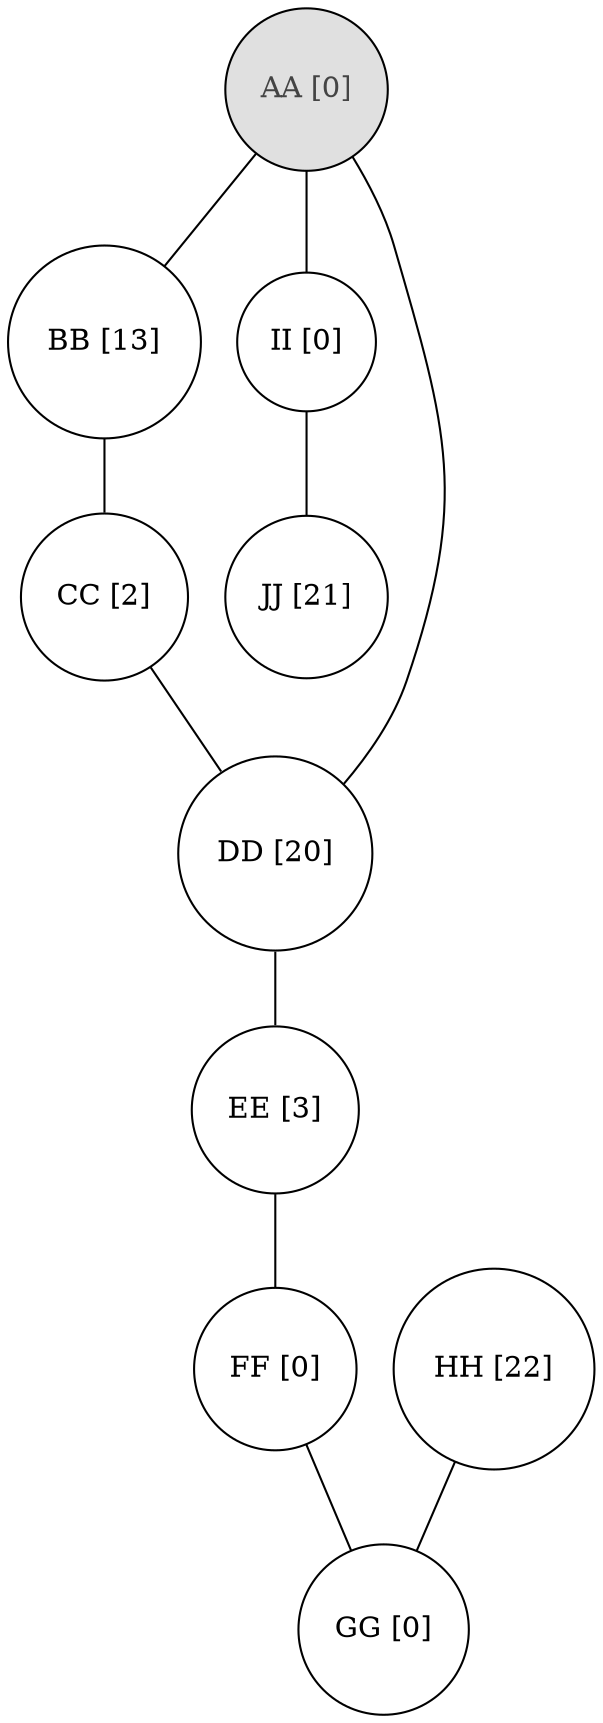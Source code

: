 graph {
  node [ shape = circle ]

  AA [
    fillcolor = "#e0e0e0"
    style     = "filled"
    fontcolor = "#444444"
  ]

  AA [label="AA [0]"]
  AA -- BB
  AA -- II
  AA -- DD
  HH [label="HH [22]"]
  HH -- GG
  BB [label="BB [13]"]
  BB -- CC
  II [label="II [0]"]
  II -- JJ
  CC [label="CC [2]"]
  CC -- DD
  JJ [label="JJ [21]"]
  DD [label="DD [20]"]
  DD -- EE
  EE [label="EE [3]"]
  EE -- FF
  FF [label="FF [0]"]
  FF -- GG
  GG [label="GG [0]"]
}
